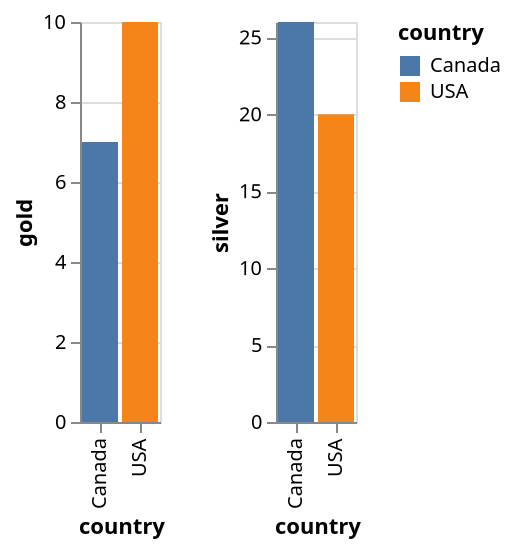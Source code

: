 {
  "$schema": "https://vega.github.io/schema/vega-lite/v5.json",
  "repeat": [
    "gold",
    "silver"
  ],
  "spec": {
    "data": {
      "values": [
        {
          "count": 10,
          "country": "USA",
          "medalType": "gold"
        },
        {
          "count": 20,
          "country": "USA",
          "medalType": "silver"
        },
        {
          "count": 7,
          "country": "Canada",
          "medalType": "gold"
        },
        {
          "count": 26,
          "country": "Canada",
          "medalType": "silver"
        }
      ]
    },
    "encoding": {
      "color": {
        "field": "country",
        "type": "nominal"
      },
      "x": {
        "field": "country",
        "type": "nominal"
      },
      "y": {
        "field": {
          "repeat": "repeat"
        },
        "type": "quantitative"
      }
    },
    "mark": "bar",
    "transform": [
      {
        "groupby": [
          "country"
        ],
        "pivot": "medalType",
        "value": "count"
      }
    ]
  }
}